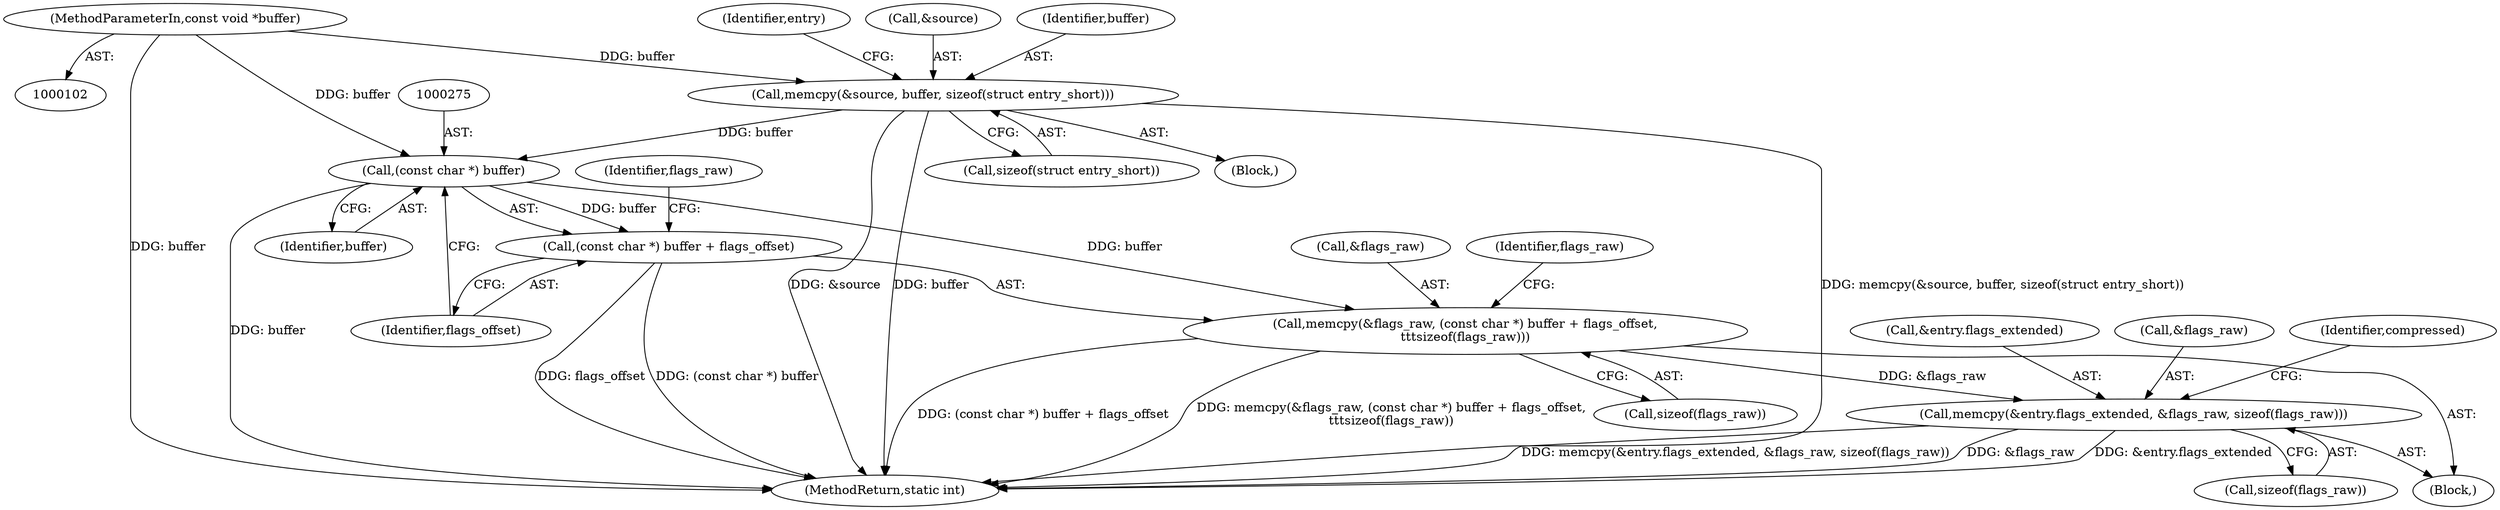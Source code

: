 digraph "0_libgit2_3db1af1f370295ad5355b8f64b865a2a357bcac0@API" {
"1000138" [label="(Call,memcpy(&source, buffer, sizeof(struct entry_short)))"];
"1000106" [label="(MethodParameterIn,const void *buffer)"];
"1000274" [label="(Call,(const char *) buffer)"];
"1000270" [label="(Call,memcpy(&flags_raw, (const char *) buffer + flags_offset,\n\t\t\tsizeof(flags_raw)))"];
"1000284" [label="(Call,memcpy(&entry.flags_extended, &flags_raw, sizeof(flags_raw)))"];
"1000273" [label="(Call,(const char *) buffer + flags_offset)"];
"1000142" [label="(Call,sizeof(struct entry_short))"];
"1000138" [label="(Call,memcpy(&source, buffer, sizeof(struct entry_short)))"];
"1000274" [label="(Call,(const char *) buffer)"];
"1000278" [label="(Call,sizeof(flags_raw))"];
"1000109" [label="(Block,)"];
"1000296" [label="(Identifier,compressed)"];
"1000271" [label="(Call,&flags_raw)"];
"1000139" [label="(Call,&source)"];
"1000270" [label="(Call,memcpy(&flags_raw, (const char *) buffer + flags_offset,\n\t\t\tsizeof(flags_raw)))"];
"1000277" [label="(Identifier,flags_offset)"];
"1000284" [label="(Call,memcpy(&entry.flags_extended, &flags_raw, sizeof(flags_raw)))"];
"1000267" [label="(Block,)"];
"1000285" [label="(Call,&entry.flags_extended)"];
"1000276" [label="(Identifier,buffer)"];
"1000281" [label="(Identifier,flags_raw)"];
"1000289" [label="(Call,&flags_raw)"];
"1000291" [label="(Call,sizeof(flags_raw))"];
"1000141" [label="(Identifier,buffer)"];
"1000106" [label="(MethodParameterIn,const void *buffer)"];
"1000273" [label="(Call,(const char *) buffer + flags_offset)"];
"1000474" [label="(MethodReturn,static int)"];
"1000147" [label="(Identifier,entry)"];
"1000279" [label="(Identifier,flags_raw)"];
"1000138" -> "1000109"  [label="AST: "];
"1000138" -> "1000142"  [label="CFG: "];
"1000139" -> "1000138"  [label="AST: "];
"1000141" -> "1000138"  [label="AST: "];
"1000142" -> "1000138"  [label="AST: "];
"1000147" -> "1000138"  [label="CFG: "];
"1000138" -> "1000474"  [label="DDG: &source"];
"1000138" -> "1000474"  [label="DDG: buffer"];
"1000138" -> "1000474"  [label="DDG: memcpy(&source, buffer, sizeof(struct entry_short))"];
"1000106" -> "1000138"  [label="DDG: buffer"];
"1000138" -> "1000274"  [label="DDG: buffer"];
"1000106" -> "1000102"  [label="AST: "];
"1000106" -> "1000474"  [label="DDG: buffer"];
"1000106" -> "1000274"  [label="DDG: buffer"];
"1000274" -> "1000273"  [label="AST: "];
"1000274" -> "1000276"  [label="CFG: "];
"1000275" -> "1000274"  [label="AST: "];
"1000276" -> "1000274"  [label="AST: "];
"1000277" -> "1000274"  [label="CFG: "];
"1000274" -> "1000474"  [label="DDG: buffer"];
"1000274" -> "1000270"  [label="DDG: buffer"];
"1000274" -> "1000273"  [label="DDG: buffer"];
"1000270" -> "1000267"  [label="AST: "];
"1000270" -> "1000278"  [label="CFG: "];
"1000271" -> "1000270"  [label="AST: "];
"1000273" -> "1000270"  [label="AST: "];
"1000278" -> "1000270"  [label="AST: "];
"1000281" -> "1000270"  [label="CFG: "];
"1000270" -> "1000474"  [label="DDG: (const char *) buffer + flags_offset"];
"1000270" -> "1000474"  [label="DDG: memcpy(&flags_raw, (const char *) buffer + flags_offset,\n\t\t\tsizeof(flags_raw))"];
"1000270" -> "1000284"  [label="DDG: &flags_raw"];
"1000284" -> "1000267"  [label="AST: "];
"1000284" -> "1000291"  [label="CFG: "];
"1000285" -> "1000284"  [label="AST: "];
"1000289" -> "1000284"  [label="AST: "];
"1000291" -> "1000284"  [label="AST: "];
"1000296" -> "1000284"  [label="CFG: "];
"1000284" -> "1000474"  [label="DDG: &entry.flags_extended"];
"1000284" -> "1000474"  [label="DDG: memcpy(&entry.flags_extended, &flags_raw, sizeof(flags_raw))"];
"1000284" -> "1000474"  [label="DDG: &flags_raw"];
"1000273" -> "1000277"  [label="CFG: "];
"1000277" -> "1000273"  [label="AST: "];
"1000279" -> "1000273"  [label="CFG: "];
"1000273" -> "1000474"  [label="DDG: (const char *) buffer"];
"1000273" -> "1000474"  [label="DDG: flags_offset"];
}
